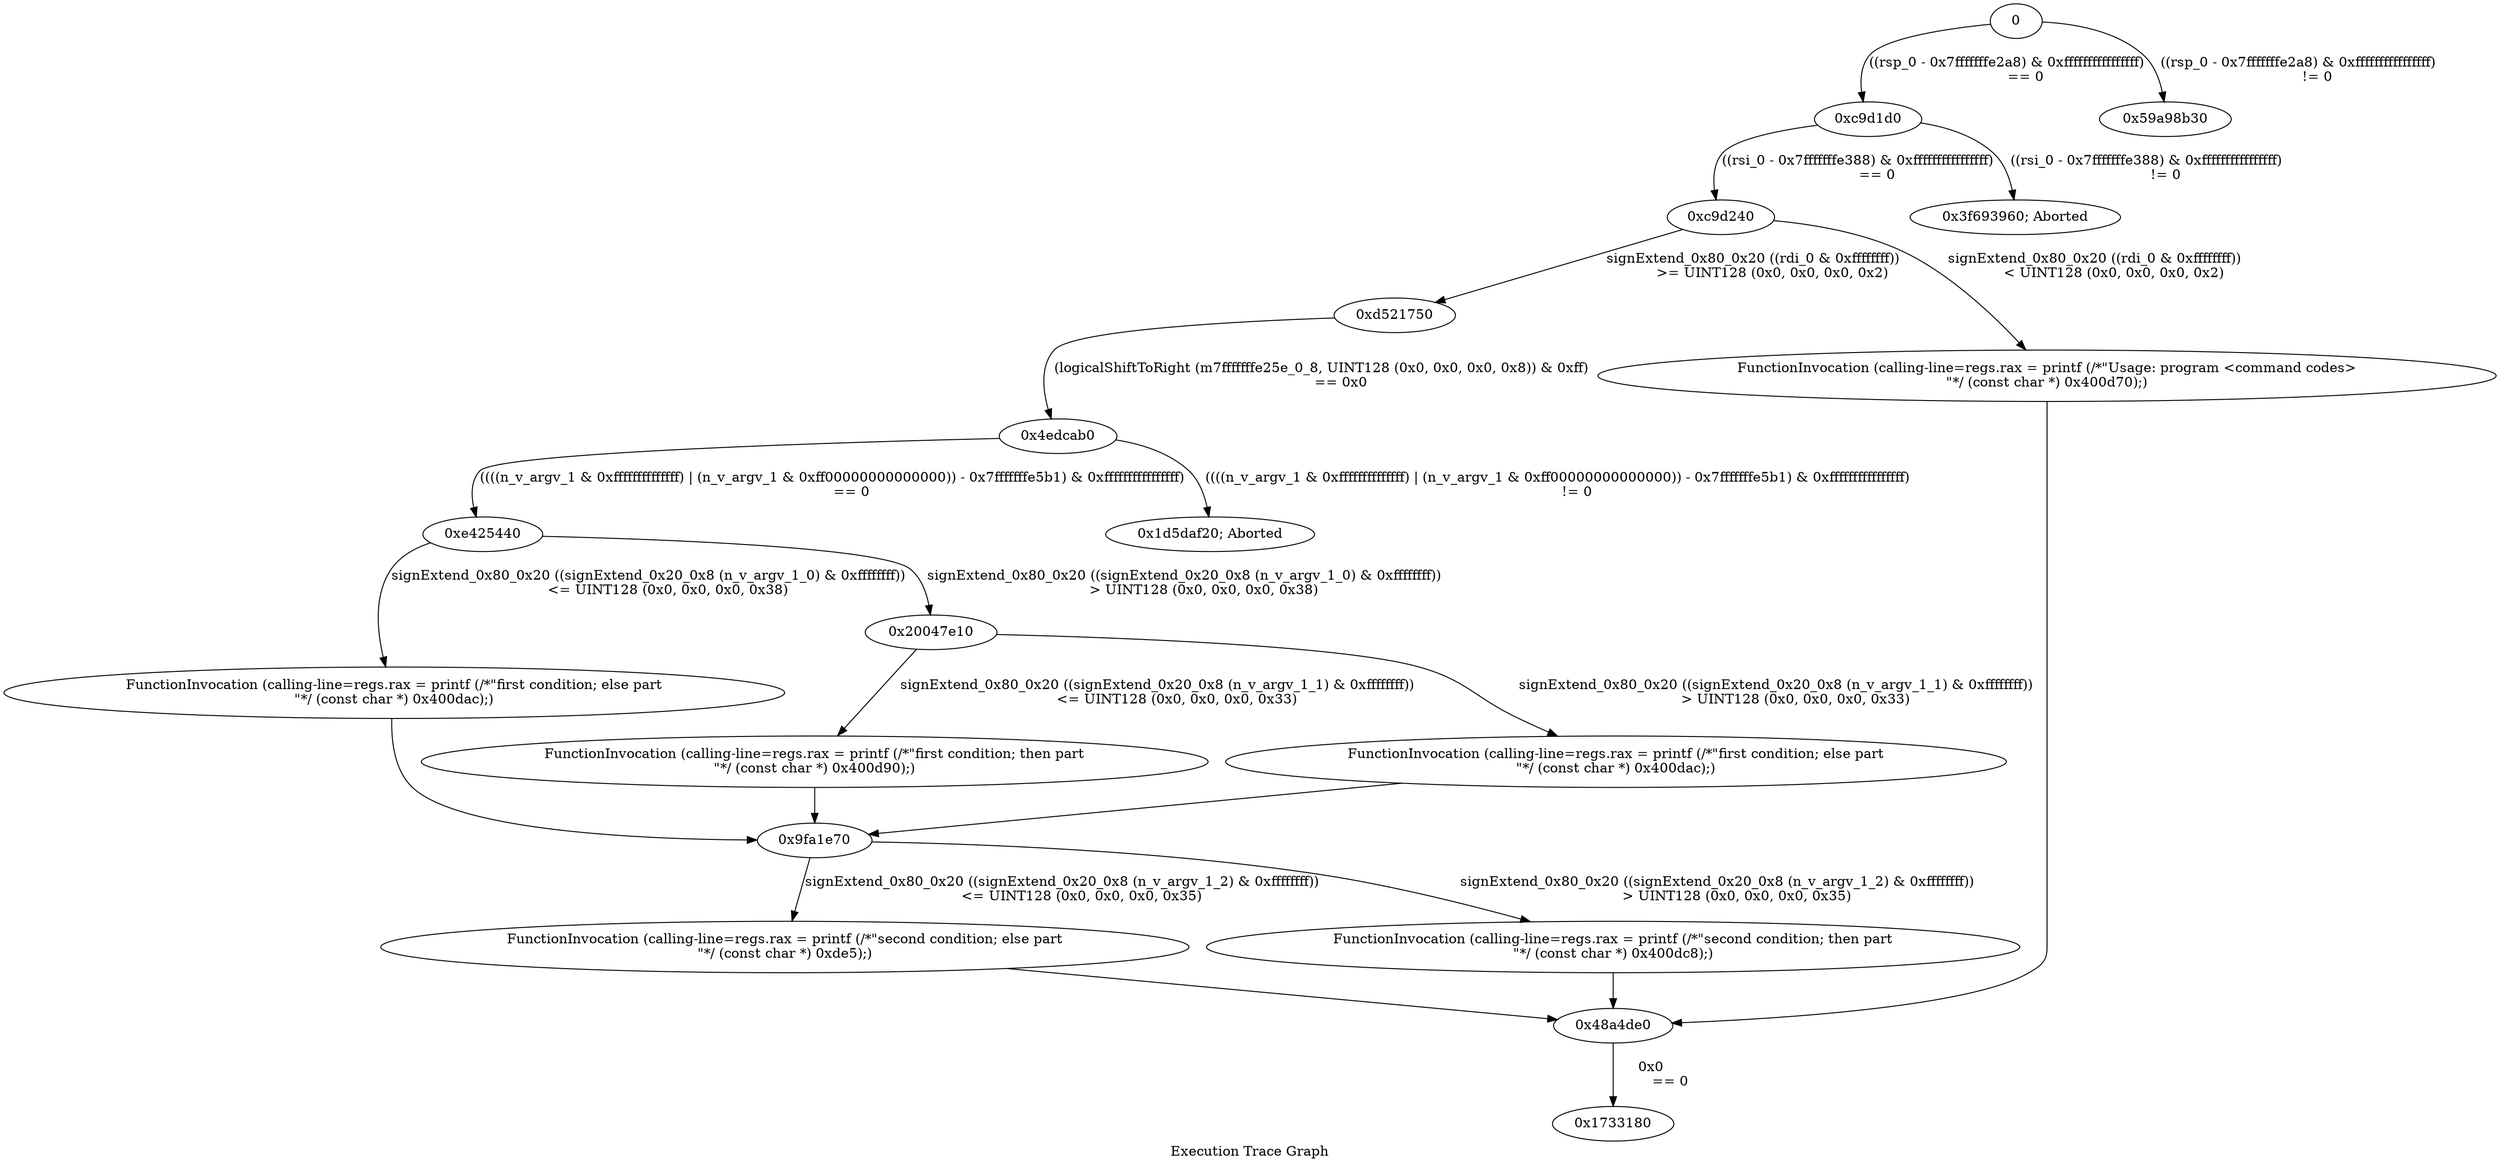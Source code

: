 digraph "Execution Trace Graph" {
	label="Execution Trace Graph";

	Node0 [label = "0"];
	Node0xc9d1d0 [label = "0xc9d1d0"];
	Node0xc9d240 [label = "0xc9d240"];
	Node0x1733180 [label = "0x1733180"];
	Node0x35fb460 [label = "FunctionInvocation (calling-line=regs.rax = printf (/*\"second condition; else part\n\"*/ (const char *) 0xde5);)"];
	Node0x48a4de0 [label = "0x48a4de0"];
	Node0x4edcab0 [label = "0x4edcab0"];
	Node0x997f9d0 [label = "FunctionInvocation (calling-line=regs.rax = printf (/*\"second condition; then part\n\"*/ (const char *) 0x400dc8);)"];
	Node0x9fa1e70 [label = "0x9fa1e70"];
	Node0xd521750 [label = "0xd521750"];
	Node0xe425440 [label = "0xe425440"];
	Node0x188e3590 [label = "FunctionInvocation (calling-line=regs.rax = printf (/*\"first condition; else part\n\"*/ (const char *) 0x400dac);)"];
	Node0x1d5daf20 [label = "0x1d5daf20; Aborted"];
	Node0x20047e10 [label = "0x20047e10"];
	Node0x3239d4c0 [label = "FunctionInvocation (calling-line=regs.rax = printf (/*\"first condition; then part\n\"*/ (const char *) 0x400d90);)"];
	Node0x32aa6760 [label = "FunctionInvocation (calling-line=regs.rax = printf (/*\"Usage: program <command codes>\n\"*/ (const char *) 0x400d70);)"];
	Node0x3f693960 [label = "0x3f693960; Aborted"];
	Node0x429183e0 [label = "FunctionInvocation (calling-line=regs.rax = printf (/*\"first condition; else part\n\"*/ (const char *) 0x400dac);)"];
	Node0x59a98b30 [label = "0x59a98b30"];
	Node0 -> Node0xc9d1d0 [label = "((rsp_0 - 0x7fffffffe2a8) & 0xffffffffffffffff)
	 == 0"];
	Node0 -> Node0x59a98b30 [label = "((rsp_0 - 0x7fffffffe2a8) & 0xffffffffffffffff)
	 != 0"];
	Node0xc9d1d0 -> Node0xc9d240 [label = "((rsi_0 - 0x7fffffffe388) & 0xffffffffffffffff)
	 == 0"];
	Node0xc9d1d0 -> Node0x3f693960 [label = "((rsi_0 - 0x7fffffffe388) & 0xffffffffffffffff)
	 != 0"];
	Node0xc9d240 -> Node0xd521750 [label = "signExtend_0x80_0x20 ((rdi_0 & 0xffffffff))
	 >= UINT128 (0x0, 0x0, 0x0, 0x2)"];
	Node0xc9d240 -> Node0x32aa6760 [label = "signExtend_0x80_0x20 ((rdi_0 & 0xffffffff))
	 < UINT128 (0x0, 0x0, 0x0, 0x2)"];
	Node0x32aa6760 -> Node0x48a4de0 [label = ""];
	Node0xd521750 -> Node0x4edcab0 [label = "(logicalShiftToRight (m7fffffffe25e_0_8, UINT128 (0x0, 0x0, 0x0, 0x8)) & 0xff)
	 == 0x0"];
	Node0x48a4de0 -> Node0x1733180 [label = "0x0
	 == 0"];
	Node0x4edcab0 -> Node0xe425440 [label = "((((n_v_argv_1 & 0xffffffffffffff) | (n_v_argv_1 & 0xff00000000000000)) - 0x7fffffffe5b1) & 0xffffffffffffffff)
	 == 0"];
	Node0x4edcab0 -> Node0x1d5daf20 [label = "((((n_v_argv_1 & 0xffffffffffffff) | (n_v_argv_1 & 0xff00000000000000)) - 0x7fffffffe5b1) & 0xffffffffffffffff)
	 != 0"];
	Node0xe425440 -> Node0x188e3590 [label = "signExtend_0x80_0x20 ((signExtend_0x20_0x8 (n_v_argv_1_0) & 0xffffffff))
	 <= UINT128 (0x0, 0x0, 0x0, 0x38)"];
	Node0x188e3590 -> Node0x9fa1e70 [label = ""];
	Node0xe425440 -> Node0x20047e10 [label = "signExtend_0x80_0x20 ((signExtend_0x20_0x8 (n_v_argv_1_0) & 0xffffffff))
	 > UINT128 (0x0, 0x0, 0x0, 0x38)"];
	Node0x9fa1e70 -> Node0x35fb460 [label = "signExtend_0x80_0x20 ((signExtend_0x20_0x8 (n_v_argv_1_2) & 0xffffffff))
	 <= UINT128 (0x0, 0x0, 0x0, 0x35)"];
	Node0x35fb460 -> Node0x48a4de0 [label = ""];
	Node0x9fa1e70 -> Node0x997f9d0 [label = "signExtend_0x80_0x20 ((signExtend_0x20_0x8 (n_v_argv_1_2) & 0xffffffff))
	 > UINT128 (0x0, 0x0, 0x0, 0x35)"];
	Node0x997f9d0 -> Node0x48a4de0 [label = ""];
	Node0x20047e10 -> Node0x3239d4c0 [label = "signExtend_0x80_0x20 ((signExtend_0x20_0x8 (n_v_argv_1_1) & 0xffffffff))
	 <= UINT128 (0x0, 0x0, 0x0, 0x33)"];
	Node0x3239d4c0 -> Node0x9fa1e70 [label = ""];
	Node0x20047e10 -> Node0x429183e0 [label = "signExtend_0x80_0x20 ((signExtend_0x20_0x8 (n_v_argv_1_1) & 0xffffffff))
	 > UINT128 (0x0, 0x0, 0x0, 0x33)"];
	Node0x429183e0 -> Node0x9fa1e70 [label = ""];
}
